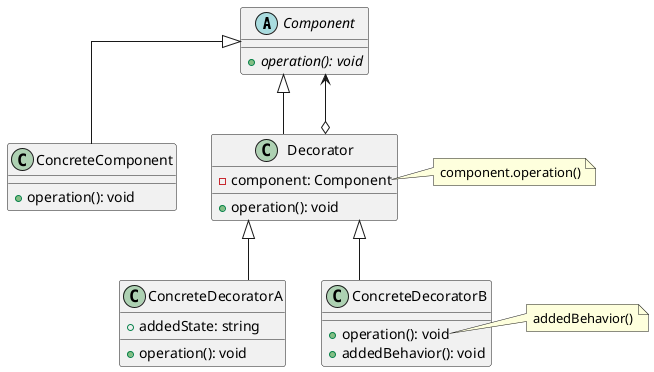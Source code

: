 @startuml
skinparam linetype ortho


abstract class Component {
  + {abstract} operation(): void
}
class ConcreteComponent extends Component { 
  + operation(): void
}
class Decorator extends Component{
  - component: Component
  + operation(): void
}

class ConcreteDecoratorA extends Decorator {
  + operation(): void
  + addedState: string
}
class ConcreteDecoratorB extends Decorator {
  + operation(): void
  + addedBehavior(): void
}

Decorator o-> Component
ConcreteComponent -[hidden] Decorator
ConcreteDecoratorA -[hidden] ConcreteDecoratorB

note right of Decorator::component
  component.operation()
end note

note right of ConcreteDecoratorB::operation
  addedBehavior()
end note

@enduml
